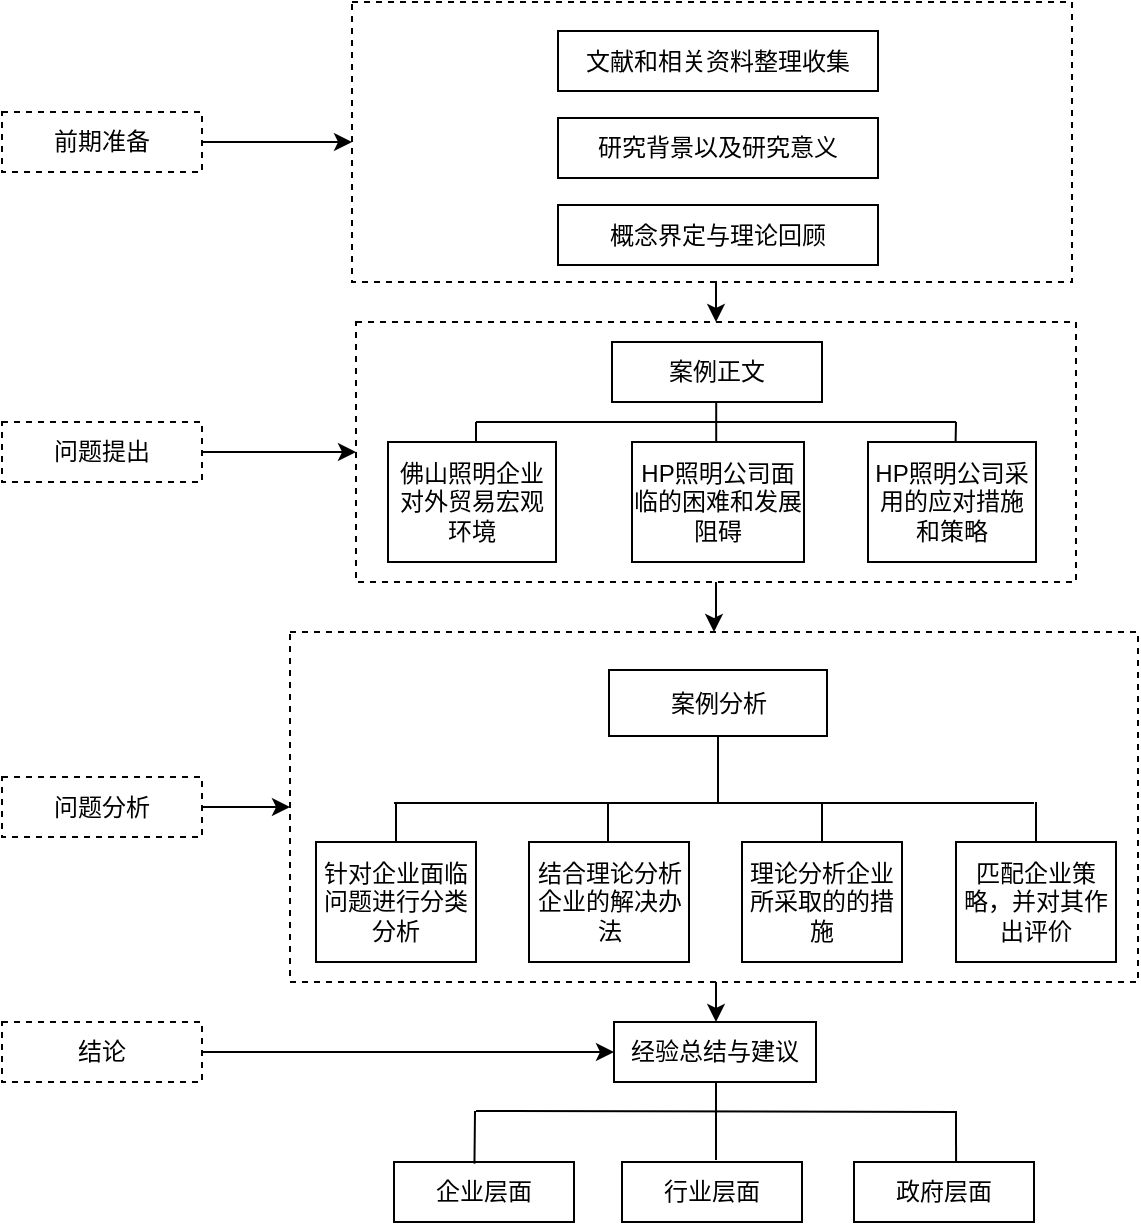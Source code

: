 <mxfile pages="1" version="11.2.8" type="github"><diagram id="teVL9QyZM6MfTBadoQLR" name="Page-1"><mxGraphModel dx="752" dy="780" grid="0" gridSize="10" guides="1" tooltips="1" connect="1" arrows="1" fold="1" page="1" pageScale="1" pageWidth="827" pageHeight="1169" background="none" math="0" shadow="0"><root><mxCell id="0"/><mxCell id="1" parent="0"/><mxCell id="7cR2skiXvAcb6wSnvtCO-30" value="" style="rounded=0;whiteSpace=wrap;html=1;dashed=1;fillColor=none;fontFamily=Helvetica;" parent="1" vertex="1"><mxGeometry x="187" y="325" width="424" height="175" as="geometry"/></mxCell><mxCell id="7cR2skiXvAcb6wSnvtCO-29" value="" style="rounded=0;whiteSpace=wrap;html=1;fontFamily=Helvetica;fillColor=none;dashed=1;" parent="1" vertex="1"><mxGeometry x="220" y="170" width="360" height="130" as="geometry"/></mxCell><mxCell id="7cR2skiXvAcb6wSnvtCO-7" value="案例正文" style="rounded=0;whiteSpace=wrap;html=1;fontFamily=Helvetica;" parent="1" vertex="1"><mxGeometry x="348" y="180" width="105" height="30" as="geometry"/></mxCell><mxCell id="7cR2skiXvAcb6wSnvtCO-8" value="佛山照明企业对外贸易宏观环境" style="rounded=0;whiteSpace=wrap;html=1;fontFamily=Helvetica;" parent="1" vertex="1"><mxGeometry x="236" y="230" width="84" height="60" as="geometry"/></mxCell><mxCell id="7cR2skiXvAcb6wSnvtCO-9" value="HP照明公司采用的应对措施和策略" style="rounded=0;whiteSpace=wrap;html=1;fontFamily=Helvetica;" parent="1" vertex="1"><mxGeometry x="476" y="230" width="84" height="60" as="geometry"/></mxCell><mxCell id="7cR2skiXvAcb6wSnvtCO-11" value="HP照明公司面临的困难和发展阻碍" style="rounded=0;whiteSpace=wrap;html=1;fontFamily=Helvetica;" parent="1" vertex="1"><mxGeometry x="358" y="230" width="86" height="60" as="geometry"/></mxCell><mxCell id="7cR2skiXvAcb6wSnvtCO-14" value="案例分析" style="rounded=0;whiteSpace=wrap;html=1;fontFamily=Helvetica;" parent="1" vertex="1"><mxGeometry x="346.5" y="344" width="109" height="33" as="geometry"/></mxCell><mxCell id="7cR2skiXvAcb6wSnvtCO-15" value="针对企业面临问题进行分类分析" style="rounded=0;whiteSpace=wrap;html=1;fontFamily=Helvetica;" parent="1" vertex="1"><mxGeometry x="200" y="430" width="80" height="60" as="geometry"/></mxCell><mxCell id="7cR2skiXvAcb6wSnvtCO-16" value="结合理论分析企业的解决办法" style="rounded=0;whiteSpace=wrap;html=1;fontFamily=Helvetica;" parent="1" vertex="1"><mxGeometry x="306.5" y="430" width="80" height="60" as="geometry"/></mxCell><mxCell id="7cR2skiXvAcb6wSnvtCO-17" value="理论分析企业所采取的的措施" style="rounded=0;whiteSpace=wrap;html=1;fontFamily=Helvetica;" parent="1" vertex="1"><mxGeometry x="413" y="430" width="80" height="60" as="geometry"/></mxCell><mxCell id="7cR2skiXvAcb6wSnvtCO-18" value="匹配企业策略，并对其作出评价" style="rounded=0;whiteSpace=wrap;html=1;fontFamily=Helvetica;" parent="1" vertex="1"><mxGeometry x="520" y="430" width="80" height="60" as="geometry"/></mxCell><mxCell id="7cR2skiXvAcb6wSnvtCO-19" value="经验总结与建议" style="rounded=0;whiteSpace=wrap;html=1;fontFamily=Helvetica;" parent="1" vertex="1"><mxGeometry x="349" y="520" width="101" height="30" as="geometry"/></mxCell><mxCell id="7cR2skiXvAcb6wSnvtCO-22" value="企业层面" style="rounded=0;whiteSpace=wrap;html=1;fontFamily=Helvetica;" parent="1" vertex="1"><mxGeometry x="239" y="590" width="90" height="30" as="geometry"/></mxCell><mxCell id="7cR2skiXvAcb6wSnvtCO-24" value="行业层面" style="rounded=0;whiteSpace=wrap;html=1;fontFamily=Helvetica;" parent="1" vertex="1"><mxGeometry x="353" y="590" width="90" height="30" as="geometry"/></mxCell><mxCell id="7cR2skiXvAcb6wSnvtCO-25" value="政府层面" style="rounded=0;whiteSpace=wrap;html=1;fontFamily=Helvetica;" parent="1" vertex="1"><mxGeometry x="469" y="590" width="90" height="30" as="geometry"/></mxCell><mxCell id="7cR2skiXvAcb6wSnvtCO-38" value="" style="edgeStyle=orthogonalEdgeStyle;rounded=0;orthogonalLoop=1;jettySize=auto;html=1;fontFamily=Helvetica;" parent="1" source="7cR2skiXvAcb6wSnvtCO-29" target="7cR2skiXvAcb6wSnvtCO-30" edge="1"><mxGeometry relative="1" as="geometry"/></mxCell><mxCell id="7cR2skiXvAcb6wSnvtCO-60" value="" style="endArrow=none;html=1;fontFamily=Helvetica;" parent="1" edge="1"><mxGeometry width="50" height="50" relative="1" as="geometry"><mxPoint x="280" y="220" as="sourcePoint"/><mxPoint x="520" y="220" as="targetPoint"/></mxGeometry></mxCell><mxCell id="7cR2skiXvAcb6wSnvtCO-61" value="" style="endArrow=none;html=1;fontFamily=Helvetica;" parent="1" edge="1"><mxGeometry width="50" height="50" relative="1" as="geometry"><mxPoint x="400.1" y="230" as="sourcePoint"/><mxPoint x="400.1" y="210" as="targetPoint"/></mxGeometry></mxCell><mxCell id="7cR2skiXvAcb6wSnvtCO-62" value="" style="endArrow=none;html=1;fontFamily=Helvetica;" parent="1" edge="1"><mxGeometry width="50" height="50" relative="1" as="geometry"><mxPoint x="280" y="230" as="sourcePoint"/><mxPoint x="280" y="220" as="targetPoint"/></mxGeometry></mxCell><mxCell id="7cR2skiXvAcb6wSnvtCO-63" value="" style="endArrow=none;html=1;fontFamily=Helvetica;" parent="1" edge="1"><mxGeometry width="50" height="50" relative="1" as="geometry"><mxPoint x="519.8" y="230" as="sourcePoint"/><mxPoint x="520" y="220" as="targetPoint"/></mxGeometry></mxCell><mxCell id="7cR2skiXvAcb6wSnvtCO-64" value="" style="endArrow=none;html=1;fontFamily=Helvetica;" parent="1" edge="1"><mxGeometry width="50" height="50" relative="1" as="geometry"><mxPoint x="239" y="410.5" as="sourcePoint"/><mxPoint x="559" y="410.5" as="targetPoint"/></mxGeometry></mxCell><mxCell id="7cR2skiXvAcb6wSnvtCO-65" value="" style="endArrow=none;html=1;fontFamily=Helvetica;entryX=0.5;entryY=1;entryDx=0;entryDy=0;" parent="1" edge="1" target="7cR2skiXvAcb6wSnvtCO-14"><mxGeometry width="50" height="50" relative="1" as="geometry"><mxPoint x="401" y="410" as="sourcePoint"/><mxPoint x="400" y="395" as="targetPoint"/></mxGeometry></mxCell><mxCell id="7cR2skiXvAcb6wSnvtCO-66" value="" style="endArrow=none;html=1;fontFamily=Helvetica;" parent="1" edge="1"><mxGeometry width="50" height="50" relative="1" as="geometry"><mxPoint x="240" y="430" as="sourcePoint"/><mxPoint x="240" y="410" as="targetPoint"/></mxGeometry></mxCell><mxCell id="7cR2skiXvAcb6wSnvtCO-69" value="" style="endArrow=none;html=1;fontFamily=Helvetica;" parent="1" edge="1"><mxGeometry width="50" height="50" relative="1" as="geometry"><mxPoint x="346" y="410" as="sourcePoint"/><mxPoint x="346" y="430" as="targetPoint"/></mxGeometry></mxCell><mxCell id="7cR2skiXvAcb6wSnvtCO-71" value="" style="endArrow=none;html=1;fontFamily=Helvetica;exitX=0.5;exitY=0;exitDx=0;exitDy=0;" parent="1" edge="1" source="7cR2skiXvAcb6wSnvtCO-17"><mxGeometry width="50" height="50" relative="1" as="geometry"><mxPoint x="453" y="428" as="sourcePoint"/><mxPoint x="453" y="410" as="targetPoint"/></mxGeometry></mxCell><mxCell id="7cR2skiXvAcb6wSnvtCO-73" value="" style="endArrow=none;html=1;fontFamily=Helvetica;" parent="1" edge="1"><mxGeometry width="50" height="50" relative="1" as="geometry"><mxPoint x="280" y="564.5" as="sourcePoint"/><mxPoint x="520" y="565" as="targetPoint"/></mxGeometry></mxCell><mxCell id="7cR2skiXvAcb6wSnvtCO-74" value="" style="endArrow=none;html=1;fontFamily=Helvetica;" parent="1" edge="1"><mxGeometry width="50" height="50" relative="1" as="geometry"><mxPoint x="400" y="589" as="sourcePoint"/><mxPoint x="400" y="550" as="targetPoint"/></mxGeometry></mxCell><mxCell id="7cR2skiXvAcb6wSnvtCO-77" value="" style="endArrow=none;html=1;fontFamily=Helvetica;exitX=0.567;exitY=0;exitDx=0;exitDy=0;exitPerimeter=0;" parent="1" source="7cR2skiXvAcb6wSnvtCO-25" edge="1"><mxGeometry width="50" height="50" relative="1" as="geometry"><mxPoint x="520" y="584.5" as="sourcePoint"/><mxPoint x="520" y="564.5" as="targetPoint"/></mxGeometry></mxCell><mxCell id="7cR2skiXvAcb6wSnvtCO-78" value="" style="endArrow=none;html=1;fontFamily=Helvetica;exitX=0.447;exitY=0.027;exitDx=0;exitDy=0;exitPerimeter=0;" parent="1" source="7cR2skiXvAcb6wSnvtCO-22" edge="1"><mxGeometry width="50" height="50" relative="1" as="geometry"><mxPoint x="279.5" y="584.5" as="sourcePoint"/><mxPoint x="279.5" y="564.5" as="targetPoint"/></mxGeometry></mxCell><mxCell id="7cR2skiXvAcb6wSnvtCO-82" value="" style="endArrow=classic;html=1;fontFamily=Helvetica;" parent="1" edge="1"><mxGeometry width="50" height="50" relative="1" as="geometry"><mxPoint x="400" y="500" as="sourcePoint"/><mxPoint x="400" y="520" as="targetPoint"/></mxGeometry></mxCell><mxCell id="4V5x6sAmrviJyaH672xq-2" value="文献和相关资料整理收集" style="rounded=0;whiteSpace=wrap;html=1;" vertex="1" parent="1"><mxGeometry x="321" y="24.5" width="160" height="30" as="geometry"/></mxCell><mxCell id="4V5x6sAmrviJyaH672xq-3" value="研究背景以及研究意义" style="rounded=0;whiteSpace=wrap;html=1;" vertex="1" parent="1"><mxGeometry x="321" y="68" width="160" height="30" as="geometry"/></mxCell><mxCell id="4V5x6sAmrviJyaH672xq-4" value="概念界定与理论回顾" style="rounded=0;whiteSpace=wrap;html=1;" vertex="1" parent="1"><mxGeometry x="321" y="111.5" width="160" height="30" as="geometry"/></mxCell><mxCell id="4V5x6sAmrviJyaH672xq-9" style="edgeStyle=orthogonalEdgeStyle;rounded=0;orthogonalLoop=1;jettySize=auto;html=1;exitX=0.5;exitY=1;exitDx=0;exitDy=0;entryX=0.5;entryY=0;entryDx=0;entryDy=0;" edge="1" parent="1" source="4V5x6sAmrviJyaH672xq-6" target="7cR2skiXvAcb6wSnvtCO-29"><mxGeometry relative="1" as="geometry"/></mxCell><mxCell id="4V5x6sAmrviJyaH672xq-6" value="" style="rounded=0;whiteSpace=wrap;html=1;fillColor=none;dashed=1;" vertex="1" parent="1"><mxGeometry x="218" y="10" width="360" height="140" as="geometry"/></mxCell><mxCell id="4V5x6sAmrviJyaH672xq-14" value="" style="endArrow=none;html=1;entryX=0.5;entryY=0;entryDx=0;entryDy=0;" edge="1" parent="1" target="7cR2skiXvAcb6wSnvtCO-18"><mxGeometry width="50" height="50" relative="1" as="geometry"><mxPoint x="560" y="410" as="sourcePoint"/><mxPoint x="578" y="393.5" as="targetPoint"/></mxGeometry></mxCell><mxCell id="4V5x6sAmrviJyaH672xq-21" value="" style="edgeStyle=orthogonalEdgeStyle;rounded=0;orthogonalLoop=1;jettySize=auto;html=1;" edge="1" parent="1" source="4V5x6sAmrviJyaH672xq-15" target="4V5x6sAmrviJyaH672xq-6"><mxGeometry relative="1" as="geometry"/></mxCell><mxCell id="4V5x6sAmrviJyaH672xq-15" value="前期准备" style="rounded=0;whiteSpace=wrap;html=1;dashed=1;fillColor=none;" vertex="1" parent="1"><mxGeometry x="43" y="65" width="100" height="30" as="geometry"/></mxCell><mxCell id="4V5x6sAmrviJyaH672xq-20" value="" style="edgeStyle=orthogonalEdgeStyle;rounded=0;orthogonalLoop=1;jettySize=auto;html=1;" edge="1" parent="1" source="4V5x6sAmrviJyaH672xq-16" target="7cR2skiXvAcb6wSnvtCO-29"><mxGeometry relative="1" as="geometry"/></mxCell><mxCell id="4V5x6sAmrviJyaH672xq-16" value="问题提出" style="rounded=0;whiteSpace=wrap;html=1;dashed=1;fillColor=none;" vertex="1" parent="1"><mxGeometry x="43" y="220" width="100" height="30" as="geometry"/></mxCell><mxCell id="4V5x6sAmrviJyaH672xq-19" value="" style="edgeStyle=orthogonalEdgeStyle;rounded=0;orthogonalLoop=1;jettySize=auto;html=1;" edge="1" parent="1" source="4V5x6sAmrviJyaH672xq-17" target="7cR2skiXvAcb6wSnvtCO-30"><mxGeometry relative="1" as="geometry"/></mxCell><mxCell id="4V5x6sAmrviJyaH672xq-17" value="问题分析" style="rounded=0;whiteSpace=wrap;html=1;dashed=1;fillColor=none;" vertex="1" parent="1"><mxGeometry x="43" y="397.5" width="100" height="30" as="geometry"/></mxCell><mxCell id="4V5x6sAmrviJyaH672xq-23" value="" style="edgeStyle=orthogonalEdgeStyle;rounded=0;orthogonalLoop=1;jettySize=auto;html=1;entryX=0;entryY=0.5;entryDx=0;entryDy=0;" edge="1" parent="1" source="4V5x6sAmrviJyaH672xq-18" target="7cR2skiXvAcb6wSnvtCO-19"><mxGeometry relative="1" as="geometry"><mxPoint x="223" y="535" as="targetPoint"/></mxGeometry></mxCell><mxCell id="4V5x6sAmrviJyaH672xq-18" value="结论" style="rounded=0;whiteSpace=wrap;html=1;dashed=1;fillColor=none;" vertex="1" parent="1"><mxGeometry x="43" y="520" width="100" height="30" as="geometry"/></mxCell></root></mxGraphModel></diagram></mxfile>